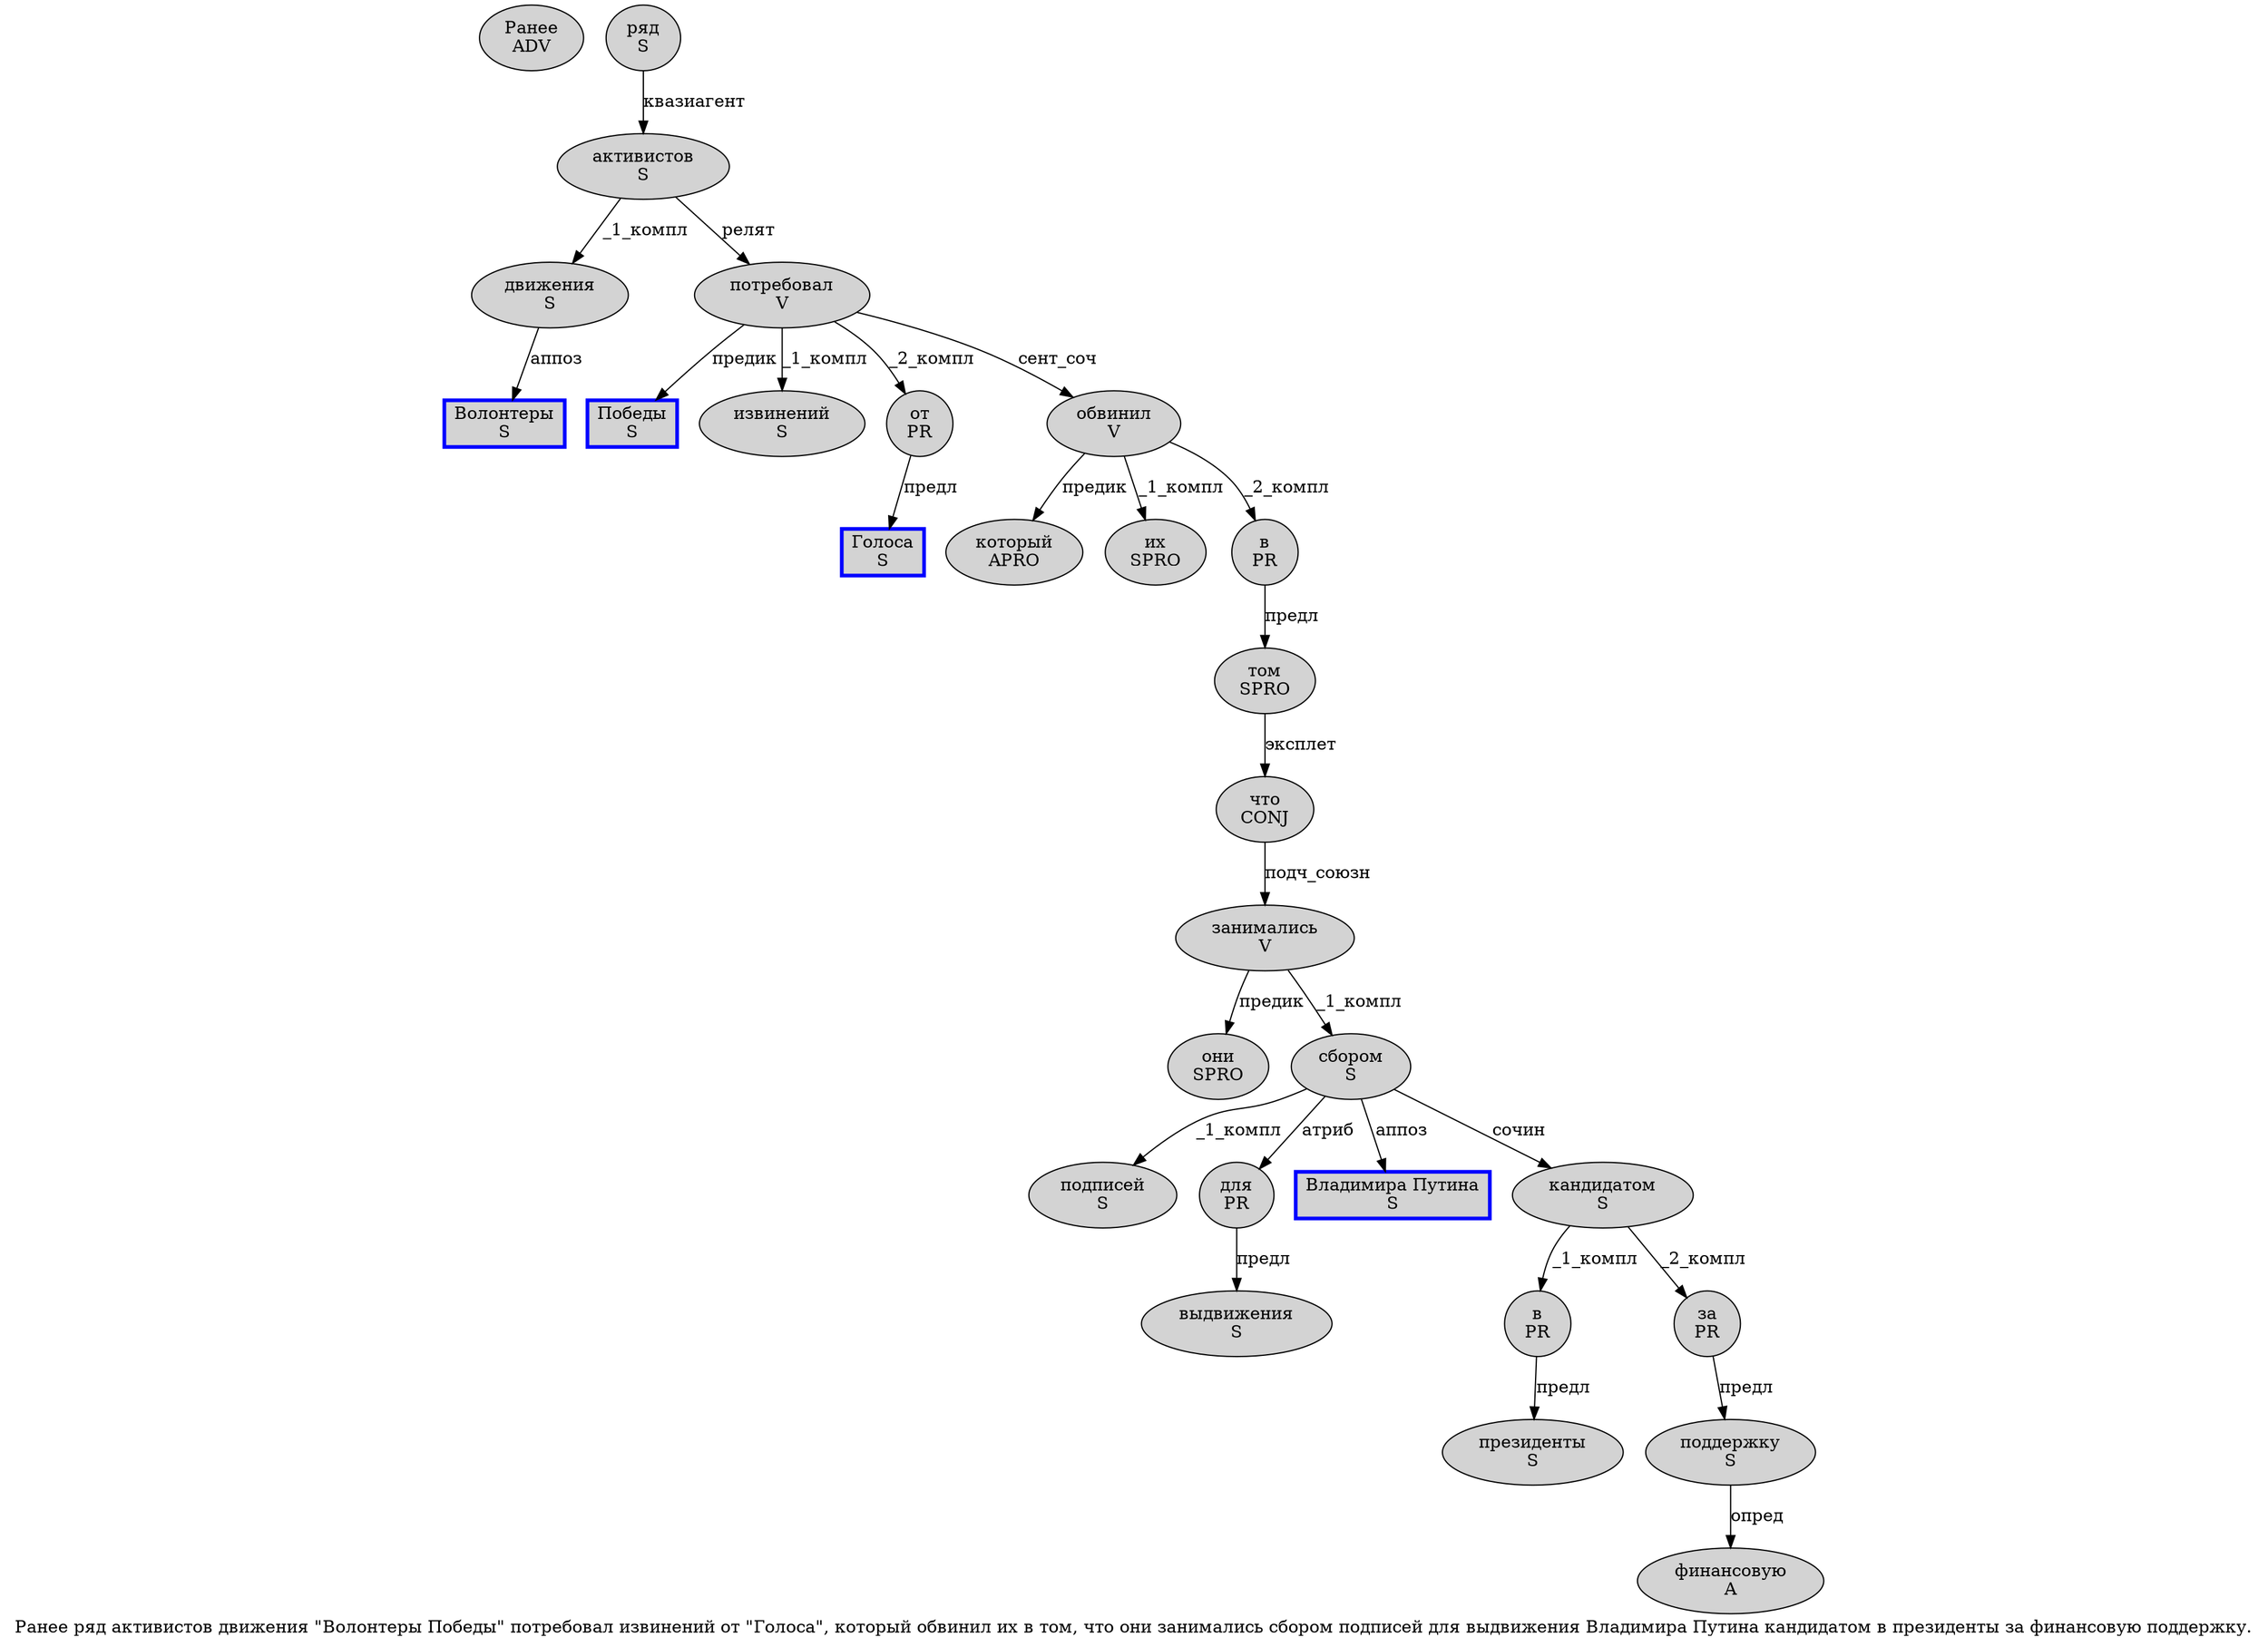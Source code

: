digraph SENTENCE_1131 {
	graph [label="Ранее ряд активистов движения \"Волонтеры Победы\" потребовал извинений от \"Голоса\", который обвинил их в том, что они занимались сбором подписей для выдвижения Владимира Путина кандидатом в президенты за финансовую поддержку."]
	node [style=filled]
		0 [label="Ранее
ADV" color="" fillcolor=lightgray penwidth=1 shape=ellipse]
		1 [label="ряд
S" color="" fillcolor=lightgray penwidth=1 shape=ellipse]
		2 [label="активистов
S" color="" fillcolor=lightgray penwidth=1 shape=ellipse]
		3 [label="движения
S" color="" fillcolor=lightgray penwidth=1 shape=ellipse]
		5 [label="Волонтеры
S" color=blue fillcolor=lightgray penwidth=3 shape=box]
		6 [label="Победы
S" color=blue fillcolor=lightgray penwidth=3 shape=box]
		8 [label="потребовал
V" color="" fillcolor=lightgray penwidth=1 shape=ellipse]
		9 [label="извинений
S" color="" fillcolor=lightgray penwidth=1 shape=ellipse]
		10 [label="от
PR" color="" fillcolor=lightgray penwidth=1 shape=ellipse]
		12 [label="Голоса
S" color=blue fillcolor=lightgray penwidth=3 shape=box]
		15 [label="который
APRO" color="" fillcolor=lightgray penwidth=1 shape=ellipse]
		16 [label="обвинил
V" color="" fillcolor=lightgray penwidth=1 shape=ellipse]
		17 [label="их
SPRO" color="" fillcolor=lightgray penwidth=1 shape=ellipse]
		18 [label="в
PR" color="" fillcolor=lightgray penwidth=1 shape=ellipse]
		19 [label="том
SPRO" color="" fillcolor=lightgray penwidth=1 shape=ellipse]
		21 [label="что
CONJ" color="" fillcolor=lightgray penwidth=1 shape=ellipse]
		22 [label="они
SPRO" color="" fillcolor=lightgray penwidth=1 shape=ellipse]
		23 [label="занимались
V" color="" fillcolor=lightgray penwidth=1 shape=ellipse]
		24 [label="сбором
S" color="" fillcolor=lightgray penwidth=1 shape=ellipse]
		25 [label="подписей
S" color="" fillcolor=lightgray penwidth=1 shape=ellipse]
		26 [label="для
PR" color="" fillcolor=lightgray penwidth=1 shape=ellipse]
		27 [label="выдвижения
S" color="" fillcolor=lightgray penwidth=1 shape=ellipse]
		28 [label="Владимира Путина
S" color=blue fillcolor=lightgray penwidth=3 shape=box]
		29 [label="кандидатом
S" color="" fillcolor=lightgray penwidth=1 shape=ellipse]
		30 [label="в
PR" color="" fillcolor=lightgray penwidth=1 shape=ellipse]
		31 [label="президенты
S" color="" fillcolor=lightgray penwidth=1 shape=ellipse]
		32 [label="за
PR" color="" fillcolor=lightgray penwidth=1 shape=ellipse]
		33 [label="финансовую
A" color="" fillcolor=lightgray penwidth=1 shape=ellipse]
		34 [label="поддержку
S" color="" fillcolor=lightgray penwidth=1 shape=ellipse]
			21 -> 23 [label="подч_союзн"]
			24 -> 25 [label="_1_компл"]
			24 -> 26 [label="атриб"]
			24 -> 28 [label="аппоз"]
			24 -> 29 [label="сочин"]
			23 -> 22 [label="предик"]
			23 -> 24 [label="_1_компл"]
			3 -> 5 [label="аппоз"]
			16 -> 15 [label="предик"]
			16 -> 17 [label="_1_компл"]
			16 -> 18 [label="_2_компл"]
			32 -> 34 [label="предл"]
			18 -> 19 [label="предл"]
			10 -> 12 [label="предл"]
			30 -> 31 [label="предл"]
			8 -> 6 [label="предик"]
			8 -> 9 [label="_1_компл"]
			8 -> 10 [label="_2_компл"]
			8 -> 16 [label="сент_соч"]
			19 -> 21 [label="эксплет"]
			26 -> 27 [label="предл"]
			1 -> 2 [label="квазиагент"]
			34 -> 33 [label="опред"]
			2 -> 3 [label="_1_компл"]
			2 -> 8 [label="релят"]
			29 -> 30 [label="_1_компл"]
			29 -> 32 [label="_2_компл"]
}